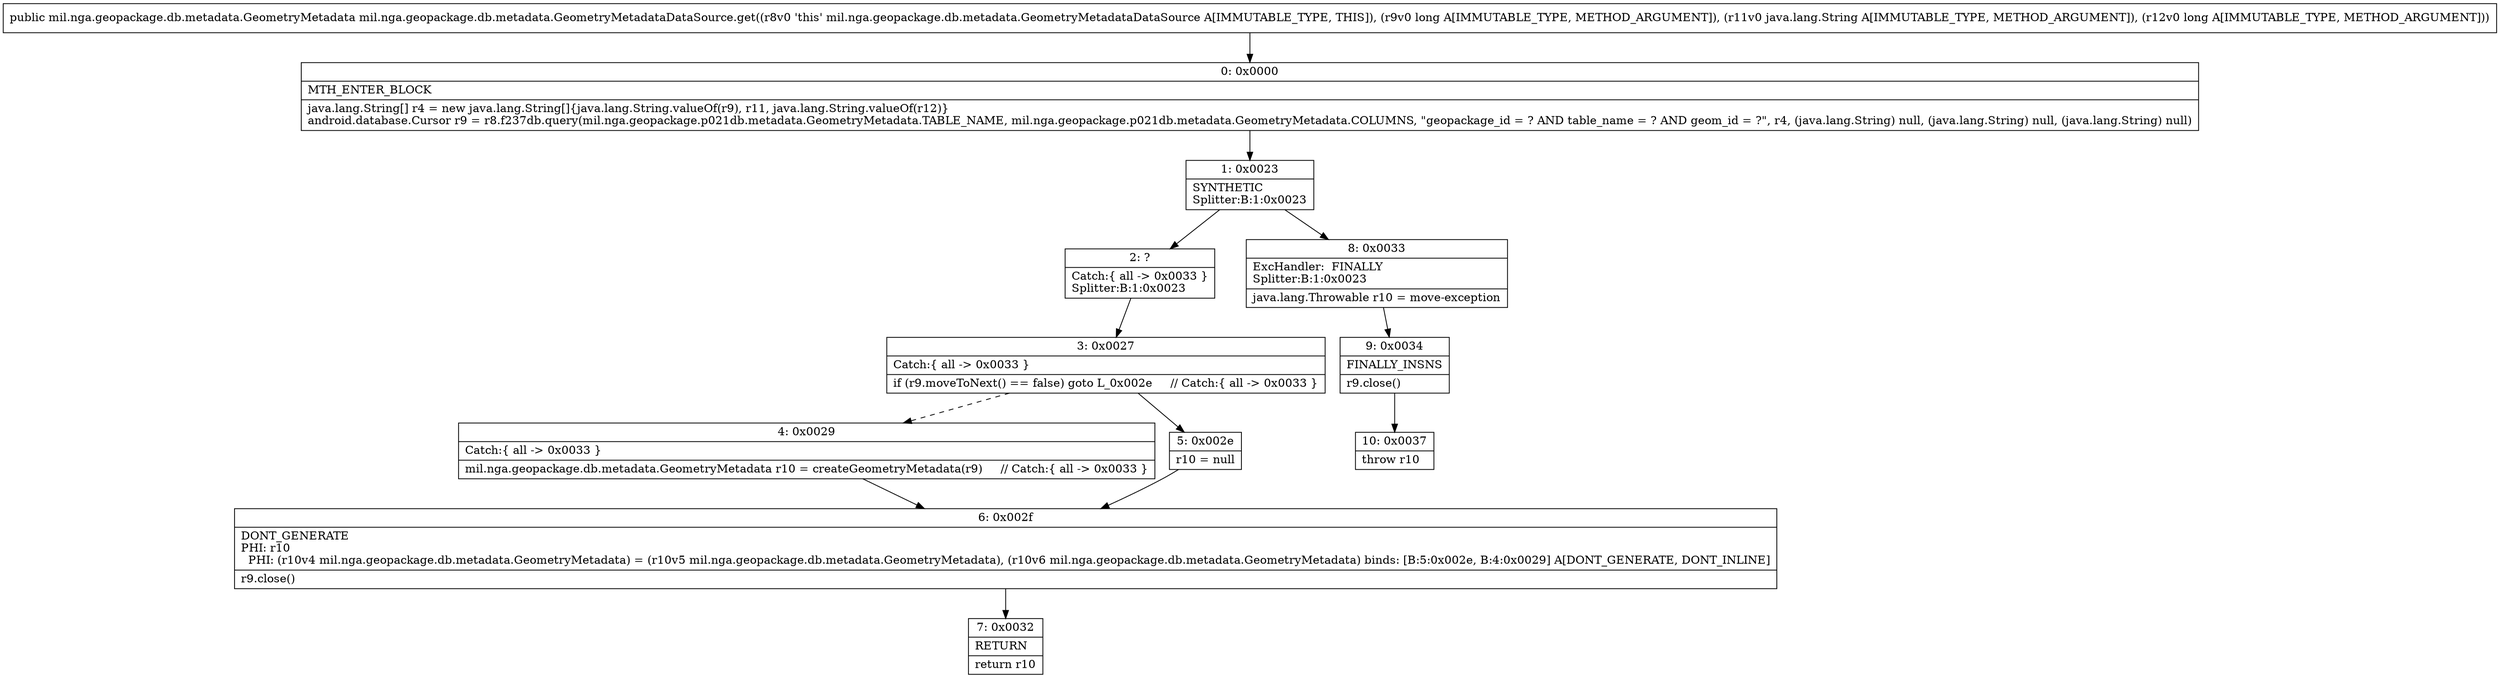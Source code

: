 digraph "CFG formil.nga.geopackage.db.metadata.GeometryMetadataDataSource.get(JLjava\/lang\/String;J)Lmil\/nga\/geopackage\/db\/metadata\/GeometryMetadata;" {
Node_0 [shape=record,label="{0\:\ 0x0000|MTH_ENTER_BLOCK\l|java.lang.String[] r4 = new java.lang.String[]\{java.lang.String.valueOf(r9), r11, java.lang.String.valueOf(r12)\}\landroid.database.Cursor r9 = r8.f237db.query(mil.nga.geopackage.p021db.metadata.GeometryMetadata.TABLE_NAME, mil.nga.geopackage.p021db.metadata.GeometryMetadata.COLUMNS, \"geopackage_id = ? AND table_name = ? AND geom_id = ?\", r4, (java.lang.String) null, (java.lang.String) null, (java.lang.String) null)\l}"];
Node_1 [shape=record,label="{1\:\ 0x0023|SYNTHETIC\lSplitter:B:1:0x0023\l}"];
Node_2 [shape=record,label="{2\:\ ?|Catch:\{ all \-\> 0x0033 \}\lSplitter:B:1:0x0023\l}"];
Node_3 [shape=record,label="{3\:\ 0x0027|Catch:\{ all \-\> 0x0033 \}\l|if (r9.moveToNext() == false) goto L_0x002e     \/\/ Catch:\{ all \-\> 0x0033 \}\l}"];
Node_4 [shape=record,label="{4\:\ 0x0029|Catch:\{ all \-\> 0x0033 \}\l|mil.nga.geopackage.db.metadata.GeometryMetadata r10 = createGeometryMetadata(r9)     \/\/ Catch:\{ all \-\> 0x0033 \}\l}"];
Node_5 [shape=record,label="{5\:\ 0x002e|r10 = null\l}"];
Node_6 [shape=record,label="{6\:\ 0x002f|DONT_GENERATE\lPHI: r10 \l  PHI: (r10v4 mil.nga.geopackage.db.metadata.GeometryMetadata) = (r10v5 mil.nga.geopackage.db.metadata.GeometryMetadata), (r10v6 mil.nga.geopackage.db.metadata.GeometryMetadata) binds: [B:5:0x002e, B:4:0x0029] A[DONT_GENERATE, DONT_INLINE]\l|r9.close()\l}"];
Node_7 [shape=record,label="{7\:\ 0x0032|RETURN\l|return r10\l}"];
Node_8 [shape=record,label="{8\:\ 0x0033|ExcHandler:  FINALLY\lSplitter:B:1:0x0023\l|java.lang.Throwable r10 = move\-exception\l}"];
Node_9 [shape=record,label="{9\:\ 0x0034|FINALLY_INSNS\l|r9.close()\l}"];
Node_10 [shape=record,label="{10\:\ 0x0037|throw r10\l}"];
MethodNode[shape=record,label="{public mil.nga.geopackage.db.metadata.GeometryMetadata mil.nga.geopackage.db.metadata.GeometryMetadataDataSource.get((r8v0 'this' mil.nga.geopackage.db.metadata.GeometryMetadataDataSource A[IMMUTABLE_TYPE, THIS]), (r9v0 long A[IMMUTABLE_TYPE, METHOD_ARGUMENT]), (r11v0 java.lang.String A[IMMUTABLE_TYPE, METHOD_ARGUMENT]), (r12v0 long A[IMMUTABLE_TYPE, METHOD_ARGUMENT])) }"];
MethodNode -> Node_0;
Node_0 -> Node_1;
Node_1 -> Node_2;
Node_1 -> Node_8;
Node_2 -> Node_3;
Node_3 -> Node_4[style=dashed];
Node_3 -> Node_5;
Node_4 -> Node_6;
Node_5 -> Node_6;
Node_6 -> Node_7;
Node_8 -> Node_9;
Node_9 -> Node_10;
}

